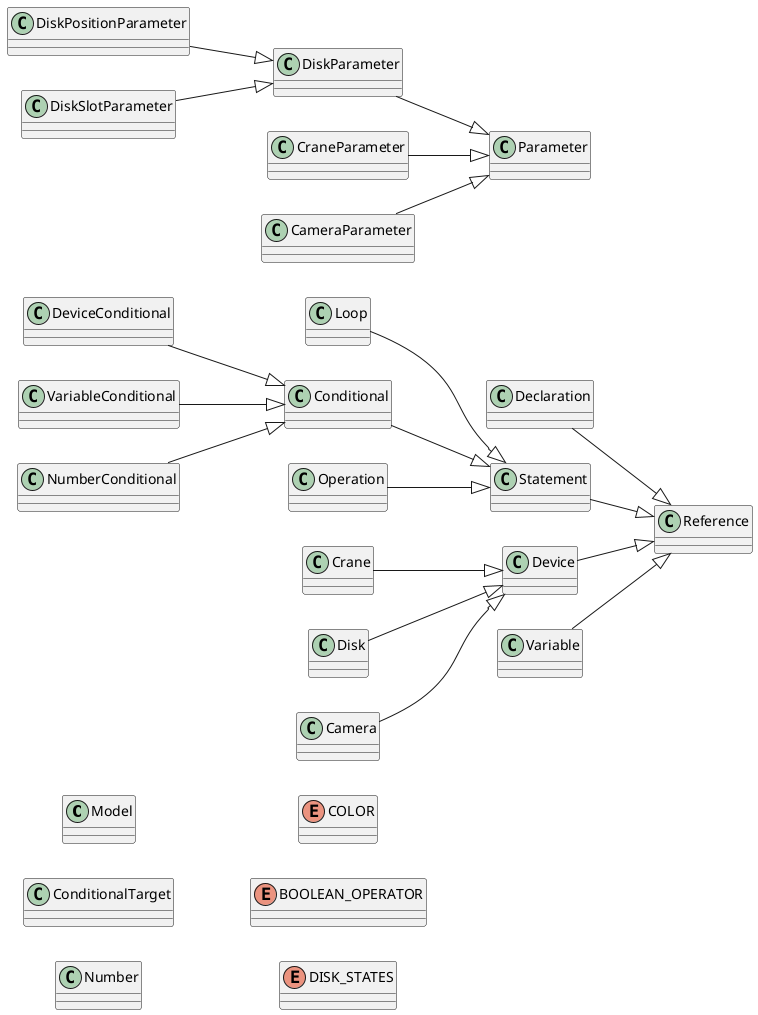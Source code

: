 @startuml
left to right direction
class Model
class Reference
class Declaration

class Statement
class Loop
class Conditional 
class DeviceConditional
class VariableConditional
class NumberConditional


class Device
class Parameter
class DiskParameter
class ConditionalTarget
class Number
class Crane
class CraneParameter
class Disk
class DiskPositionParameter
class DiskSlotParameter
class Camera
class CameraParameter
class Variable
enum COLOR
enum BOOLEAN_OPERATOR
enum DISK_STATES


Device --|> Reference
Declaration --|> Reference
Statement --|> Reference
Variable --|> Reference

Conditional --|> Statement
DeviceConditional --|> Conditional
VariableConditional --|> Conditional
NumberConditional --|> Conditional

Loop --|> Statement
Operation --|> Statement

Disk --|> Device
DiskParameter --|> Parameter
DiskPositionParameter --|> DiskParameter
DiskSlotParameter --|> DiskParameter

Crane --|> Device
CraneParameter --|> Parameter

Camera --|> Device
CameraParameter --|> Parameter
@enduml